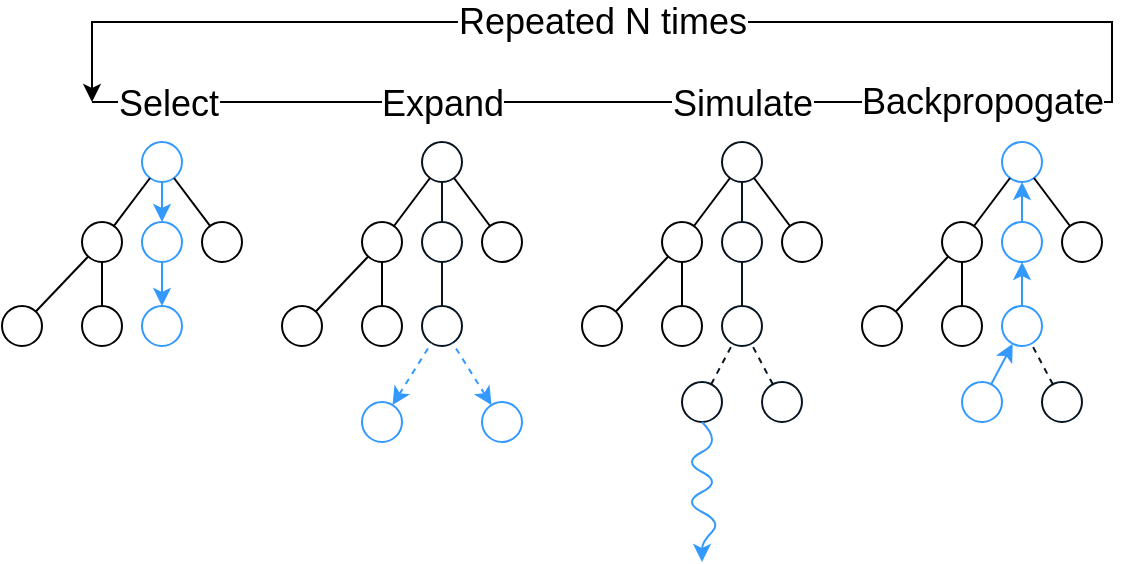 <mxfile version="24.4.0" type="github">
  <diagram name="Page-1" id="9p3UUd6QseOlP8Mw4b81">
    <mxGraphModel dx="754" dy="518" grid="1" gridSize="10" guides="1" tooltips="1" connect="1" arrows="1" fold="1" page="1" pageScale="1" pageWidth="850" pageHeight="1100" math="0" shadow="0">
      <root>
        <mxCell id="0" />
        <mxCell id="1" parent="0" />
        <mxCell id="vp9ZlPD4P-IvnhQoKdE9-3" value="" style="ellipse;whiteSpace=wrap;html=1;aspect=fixed;strokeColor=#3399FF;" vertex="1" parent="1">
          <mxGeometry x="150" y="230" width="20" height="20" as="geometry" />
        </mxCell>
        <mxCell id="vp9ZlPD4P-IvnhQoKdE9-4" value="" style="endArrow=none;html=1;rounded=0;" edge="1" parent="1" source="vp9ZlPD4P-IvnhQoKdE9-7" target="vp9ZlPD4P-IvnhQoKdE9-3">
          <mxGeometry width="50" height="50" relative="1" as="geometry">
            <mxPoint x="127" y="283" as="sourcePoint" />
            <mxPoint x="310" y="280" as="targetPoint" />
          </mxGeometry>
        </mxCell>
        <mxCell id="vp9ZlPD4P-IvnhQoKdE9-5" value="" style="endArrow=none;html=1;rounded=0;" edge="1" parent="1" source="vp9ZlPD4P-IvnhQoKdE9-8" target="vp9ZlPD4P-IvnhQoKdE9-3">
          <mxGeometry width="50" height="50" relative="1" as="geometry">
            <mxPoint x="220" y="320" as="sourcePoint" />
            <mxPoint x="230" y="230" as="targetPoint" />
          </mxGeometry>
        </mxCell>
        <mxCell id="vp9ZlPD4P-IvnhQoKdE9-7" value="" style="ellipse;whiteSpace=wrap;html=1;aspect=fixed;" vertex="1" parent="1">
          <mxGeometry x="120" y="270" width="20" height="20" as="geometry" />
        </mxCell>
        <mxCell id="vp9ZlPD4P-IvnhQoKdE9-8" value="" style="ellipse;whiteSpace=wrap;html=1;aspect=fixed;" vertex="1" parent="1">
          <mxGeometry x="180" y="270" width="20" height="20" as="geometry" />
        </mxCell>
        <mxCell id="vp9ZlPD4P-IvnhQoKdE9-18" value="" style="endArrow=none;html=1;rounded=0;strokeColor=#3399FF;strokeWidth=1;startArrow=classic;startFill=1;" edge="1" parent="1" source="vp9ZlPD4P-IvnhQoKdE9-19" target="vp9ZlPD4P-IvnhQoKdE9-3">
          <mxGeometry width="50" height="50" relative="1" as="geometry">
            <mxPoint x="160" y="290" as="sourcePoint" />
            <mxPoint x="290" y="280" as="targetPoint" />
          </mxGeometry>
        </mxCell>
        <mxCell id="vp9ZlPD4P-IvnhQoKdE9-19" value="" style="ellipse;whiteSpace=wrap;html=1;aspect=fixed;strokeColor=#3399FF;" vertex="1" parent="1">
          <mxGeometry x="150" y="270" width="20" height="20" as="geometry" />
        </mxCell>
        <mxCell id="vp9ZlPD4P-IvnhQoKdE9-32" value="" style="endArrow=none;html=1;rounded=0;" edge="1" parent="1" source="vp9ZlPD4P-IvnhQoKdE9-34" target="vp9ZlPD4P-IvnhQoKdE9-7">
          <mxGeometry width="50" height="50" relative="1" as="geometry">
            <mxPoint x="87" y="335" as="sourcePoint" />
            <mxPoint x="114" y="300" as="targetPoint" />
          </mxGeometry>
        </mxCell>
        <mxCell id="vp9ZlPD4P-IvnhQoKdE9-34" value="" style="ellipse;whiteSpace=wrap;html=1;aspect=fixed;" vertex="1" parent="1">
          <mxGeometry x="80" y="312" width="20" height="20" as="geometry" />
        </mxCell>
        <mxCell id="vp9ZlPD4P-IvnhQoKdE9-36" value="" style="endArrow=none;html=1;rounded=0;" edge="1" parent="1" source="vp9ZlPD4P-IvnhQoKdE9-37" target="vp9ZlPD4P-IvnhQoKdE9-7">
          <mxGeometry width="50" height="50" relative="1" as="geometry">
            <mxPoint x="120" y="342" as="sourcePoint" />
            <mxPoint x="170" y="340" as="targetPoint" />
          </mxGeometry>
        </mxCell>
        <mxCell id="vp9ZlPD4P-IvnhQoKdE9-37" value="" style="ellipse;whiteSpace=wrap;html=1;aspect=fixed;" vertex="1" parent="1">
          <mxGeometry x="120" y="312" width="20" height="20" as="geometry" />
        </mxCell>
        <mxCell id="vp9ZlPD4P-IvnhQoKdE9-39" value="" style="endArrow=none;html=1;rounded=0;strokeColor=#3399FF;strokeWidth=1;startArrow=classic;startFill=1;" edge="1" parent="1" source="vp9ZlPD4P-IvnhQoKdE9-40" target="vp9ZlPD4P-IvnhQoKdE9-19">
          <mxGeometry width="50" height="50" relative="1" as="geometry">
            <mxPoint x="160" y="342" as="sourcePoint" />
            <mxPoint x="130" y="310" as="targetPoint" />
          </mxGeometry>
        </mxCell>
        <mxCell id="vp9ZlPD4P-IvnhQoKdE9-40" value="" style="ellipse;whiteSpace=wrap;html=1;aspect=fixed;strokeColor=#3399FF;" vertex="1" parent="1">
          <mxGeometry x="150" y="312" width="20" height="20" as="geometry" />
        </mxCell>
        <mxCell id="vp9ZlPD4P-IvnhQoKdE9-74" value="" style="ellipse;whiteSpace=wrap;html=1;aspect=fixed;strokeColor=#071421;" vertex="1" parent="1">
          <mxGeometry x="290" y="230" width="20" height="20" as="geometry" />
        </mxCell>
        <mxCell id="vp9ZlPD4P-IvnhQoKdE9-75" value="" style="endArrow=none;html=1;rounded=0;" edge="1" parent="1" source="vp9ZlPD4P-IvnhQoKdE9-77" target="vp9ZlPD4P-IvnhQoKdE9-74">
          <mxGeometry width="50" height="50" relative="1" as="geometry">
            <mxPoint x="267" y="283" as="sourcePoint" />
            <mxPoint x="450" y="280" as="targetPoint" />
          </mxGeometry>
        </mxCell>
        <mxCell id="vp9ZlPD4P-IvnhQoKdE9-76" value="" style="endArrow=none;html=1;rounded=0;" edge="1" parent="1" source="vp9ZlPD4P-IvnhQoKdE9-78" target="vp9ZlPD4P-IvnhQoKdE9-74">
          <mxGeometry width="50" height="50" relative="1" as="geometry">
            <mxPoint x="360" y="320" as="sourcePoint" />
            <mxPoint x="370" y="230" as="targetPoint" />
          </mxGeometry>
        </mxCell>
        <mxCell id="vp9ZlPD4P-IvnhQoKdE9-77" value="" style="ellipse;whiteSpace=wrap;html=1;aspect=fixed;" vertex="1" parent="1">
          <mxGeometry x="260" y="270" width="20" height="20" as="geometry" />
        </mxCell>
        <mxCell id="vp9ZlPD4P-IvnhQoKdE9-78" value="" style="ellipse;whiteSpace=wrap;html=1;aspect=fixed;" vertex="1" parent="1">
          <mxGeometry x="320" y="270" width="20" height="20" as="geometry" />
        </mxCell>
        <mxCell id="vp9ZlPD4P-IvnhQoKdE9-79" value="" style="endArrow=none;html=1;rounded=0;strokeColor=#071421;" edge="1" parent="1" source="vp9ZlPD4P-IvnhQoKdE9-80" target="vp9ZlPD4P-IvnhQoKdE9-74">
          <mxGeometry width="50" height="50" relative="1" as="geometry">
            <mxPoint x="300" y="290" as="sourcePoint" />
            <mxPoint x="430" y="280" as="targetPoint" />
          </mxGeometry>
        </mxCell>
        <mxCell id="vp9ZlPD4P-IvnhQoKdE9-80" value="" style="ellipse;whiteSpace=wrap;html=1;aspect=fixed;strokeColor=#071421;" vertex="1" parent="1">
          <mxGeometry x="290" y="270" width="20" height="20" as="geometry" />
        </mxCell>
        <mxCell id="vp9ZlPD4P-IvnhQoKdE9-81" value="" style="endArrow=none;html=1;rounded=0;" edge="1" parent="1" source="vp9ZlPD4P-IvnhQoKdE9-82" target="vp9ZlPD4P-IvnhQoKdE9-77">
          <mxGeometry width="50" height="50" relative="1" as="geometry">
            <mxPoint x="227" y="335" as="sourcePoint" />
            <mxPoint x="254" y="300" as="targetPoint" />
          </mxGeometry>
        </mxCell>
        <mxCell id="vp9ZlPD4P-IvnhQoKdE9-82" value="" style="ellipse;whiteSpace=wrap;html=1;aspect=fixed;" vertex="1" parent="1">
          <mxGeometry x="220" y="312" width="20" height="20" as="geometry" />
        </mxCell>
        <mxCell id="vp9ZlPD4P-IvnhQoKdE9-83" value="" style="endArrow=none;html=1;rounded=0;" edge="1" parent="1" source="vp9ZlPD4P-IvnhQoKdE9-84" target="vp9ZlPD4P-IvnhQoKdE9-77">
          <mxGeometry width="50" height="50" relative="1" as="geometry">
            <mxPoint x="260" y="342" as="sourcePoint" />
            <mxPoint x="310" y="340" as="targetPoint" />
          </mxGeometry>
        </mxCell>
        <mxCell id="vp9ZlPD4P-IvnhQoKdE9-84" value="" style="ellipse;whiteSpace=wrap;html=1;aspect=fixed;" vertex="1" parent="1">
          <mxGeometry x="260" y="312" width="20" height="20" as="geometry" />
        </mxCell>
        <mxCell id="vp9ZlPD4P-IvnhQoKdE9-85" value="" style="endArrow=none;html=1;rounded=0;strokeColor=#071421;" edge="1" parent="1" source="vp9ZlPD4P-IvnhQoKdE9-86" target="vp9ZlPD4P-IvnhQoKdE9-80">
          <mxGeometry width="50" height="50" relative="1" as="geometry">
            <mxPoint x="300" y="342" as="sourcePoint" />
            <mxPoint x="270" y="310" as="targetPoint" />
          </mxGeometry>
        </mxCell>
        <mxCell id="vp9ZlPD4P-IvnhQoKdE9-86" value="" style="ellipse;whiteSpace=wrap;html=1;aspect=fixed;strokeColor=#071421;" vertex="1" parent="1">
          <mxGeometry x="290" y="312" width="20" height="20" as="geometry" />
        </mxCell>
        <mxCell id="vp9ZlPD4P-IvnhQoKdE9-88" value="" style="endArrow=none;html=1;rounded=0;strokeColor=#3399FF;dashed=1;startArrow=classic;startFill=1;" edge="1" parent="1" source="vp9ZlPD4P-IvnhQoKdE9-89" target="vp9ZlPD4P-IvnhQoKdE9-86">
          <mxGeometry width="50" height="50" relative="1" as="geometry">
            <mxPoint x="267" y="380" as="sourcePoint" />
            <mxPoint x="303" y="332" as="targetPoint" />
          </mxGeometry>
        </mxCell>
        <mxCell id="vp9ZlPD4P-IvnhQoKdE9-89" value="" style="ellipse;whiteSpace=wrap;html=1;aspect=fixed;strokeColor=#3399FF;" vertex="1" parent="1">
          <mxGeometry x="260" y="360" width="20" height="20" as="geometry" />
        </mxCell>
        <mxCell id="vp9ZlPD4P-IvnhQoKdE9-90" value="" style="endArrow=none;html=1;rounded=0;strokeColor=#3399FF;dashed=1;startArrow=classic;startFill=1;" edge="1" parent="1" source="vp9ZlPD4P-IvnhQoKdE9-91" target="vp9ZlPD4P-IvnhQoKdE9-86">
          <mxGeometry width="50" height="50" relative="1" as="geometry">
            <mxPoint x="300" y="387" as="sourcePoint" />
            <mxPoint x="310" y="335" as="targetPoint" />
          </mxGeometry>
        </mxCell>
        <mxCell id="vp9ZlPD4P-IvnhQoKdE9-91" value="" style="ellipse;whiteSpace=wrap;html=1;aspect=fixed;strokeColor=#3399FF;" vertex="1" parent="1">
          <mxGeometry x="320" y="360" width="20" height="20" as="geometry" />
        </mxCell>
        <mxCell id="vp9ZlPD4P-IvnhQoKdE9-92" value="" style="ellipse;whiteSpace=wrap;html=1;aspect=fixed;strokeColor=#071421;" vertex="1" parent="1">
          <mxGeometry x="440" y="230" width="20" height="20" as="geometry" />
        </mxCell>
        <mxCell id="vp9ZlPD4P-IvnhQoKdE9-93" value="" style="endArrow=none;html=1;rounded=0;" edge="1" parent="1" source="vp9ZlPD4P-IvnhQoKdE9-95" target="vp9ZlPD4P-IvnhQoKdE9-92">
          <mxGeometry width="50" height="50" relative="1" as="geometry">
            <mxPoint x="417" y="283" as="sourcePoint" />
            <mxPoint x="600" y="280" as="targetPoint" />
          </mxGeometry>
        </mxCell>
        <mxCell id="vp9ZlPD4P-IvnhQoKdE9-94" value="" style="endArrow=none;html=1;rounded=0;" edge="1" parent="1" source="vp9ZlPD4P-IvnhQoKdE9-96" target="vp9ZlPD4P-IvnhQoKdE9-92">
          <mxGeometry width="50" height="50" relative="1" as="geometry">
            <mxPoint x="510" y="320" as="sourcePoint" />
            <mxPoint x="520" y="230" as="targetPoint" />
          </mxGeometry>
        </mxCell>
        <mxCell id="vp9ZlPD4P-IvnhQoKdE9-95" value="" style="ellipse;whiteSpace=wrap;html=1;aspect=fixed;" vertex="1" parent="1">
          <mxGeometry x="410" y="270" width="20" height="20" as="geometry" />
        </mxCell>
        <mxCell id="vp9ZlPD4P-IvnhQoKdE9-96" value="" style="ellipse;whiteSpace=wrap;html=1;aspect=fixed;" vertex="1" parent="1">
          <mxGeometry x="470" y="270" width="20" height="20" as="geometry" />
        </mxCell>
        <mxCell id="vp9ZlPD4P-IvnhQoKdE9-97" value="" style="endArrow=none;html=1;rounded=0;strokeColor=#071421;" edge="1" parent="1" source="vp9ZlPD4P-IvnhQoKdE9-98" target="vp9ZlPD4P-IvnhQoKdE9-92">
          <mxGeometry width="50" height="50" relative="1" as="geometry">
            <mxPoint x="450" y="290" as="sourcePoint" />
            <mxPoint x="580" y="280" as="targetPoint" />
          </mxGeometry>
        </mxCell>
        <mxCell id="vp9ZlPD4P-IvnhQoKdE9-98" value="" style="ellipse;whiteSpace=wrap;html=1;aspect=fixed;strokeColor=#071421;" vertex="1" parent="1">
          <mxGeometry x="440" y="270" width="20" height="20" as="geometry" />
        </mxCell>
        <mxCell id="vp9ZlPD4P-IvnhQoKdE9-99" value="" style="endArrow=none;html=1;rounded=0;" edge="1" parent="1" source="vp9ZlPD4P-IvnhQoKdE9-100" target="vp9ZlPD4P-IvnhQoKdE9-95">
          <mxGeometry width="50" height="50" relative="1" as="geometry">
            <mxPoint x="377" y="335" as="sourcePoint" />
            <mxPoint x="404" y="300" as="targetPoint" />
          </mxGeometry>
        </mxCell>
        <mxCell id="vp9ZlPD4P-IvnhQoKdE9-100" value="" style="ellipse;whiteSpace=wrap;html=1;aspect=fixed;" vertex="1" parent="1">
          <mxGeometry x="370" y="312" width="20" height="20" as="geometry" />
        </mxCell>
        <mxCell id="vp9ZlPD4P-IvnhQoKdE9-101" value="" style="endArrow=none;html=1;rounded=0;" edge="1" parent="1" source="vp9ZlPD4P-IvnhQoKdE9-102" target="vp9ZlPD4P-IvnhQoKdE9-95">
          <mxGeometry width="50" height="50" relative="1" as="geometry">
            <mxPoint x="410" y="342" as="sourcePoint" />
            <mxPoint x="460" y="340" as="targetPoint" />
          </mxGeometry>
        </mxCell>
        <mxCell id="vp9ZlPD4P-IvnhQoKdE9-102" value="" style="ellipse;whiteSpace=wrap;html=1;aspect=fixed;" vertex="1" parent="1">
          <mxGeometry x="410" y="312" width="20" height="20" as="geometry" />
        </mxCell>
        <mxCell id="vp9ZlPD4P-IvnhQoKdE9-103" value="" style="endArrow=none;html=1;rounded=0;strokeColor=#071421;" edge="1" parent="1" source="vp9ZlPD4P-IvnhQoKdE9-104" target="vp9ZlPD4P-IvnhQoKdE9-98">
          <mxGeometry width="50" height="50" relative="1" as="geometry">
            <mxPoint x="450" y="342" as="sourcePoint" />
            <mxPoint x="420" y="310" as="targetPoint" />
          </mxGeometry>
        </mxCell>
        <mxCell id="vp9ZlPD4P-IvnhQoKdE9-104" value="" style="ellipse;whiteSpace=wrap;html=1;aspect=fixed;strokeColor=#071421;" vertex="1" parent="1">
          <mxGeometry x="440" y="312" width="20" height="20" as="geometry" />
        </mxCell>
        <mxCell id="vp9ZlPD4P-IvnhQoKdE9-105" value="" style="endArrow=none;html=1;rounded=0;strokeColor=#071421;dashed=1;" edge="1" parent="1" source="vp9ZlPD4P-IvnhQoKdE9-106" target="vp9ZlPD4P-IvnhQoKdE9-104">
          <mxGeometry width="50" height="50" relative="1" as="geometry">
            <mxPoint x="417" y="380" as="sourcePoint" />
            <mxPoint x="453" y="332" as="targetPoint" />
          </mxGeometry>
        </mxCell>
        <mxCell id="vp9ZlPD4P-IvnhQoKdE9-106" value="" style="ellipse;whiteSpace=wrap;html=1;aspect=fixed;strokeColor=#071421;" vertex="1" parent="1">
          <mxGeometry x="420" y="350" width="20" height="20" as="geometry" />
        </mxCell>
        <mxCell id="vp9ZlPD4P-IvnhQoKdE9-107" value="" style="endArrow=none;html=1;rounded=0;strokeColor=#071421;dashed=1;" edge="1" parent="1" source="vp9ZlPD4P-IvnhQoKdE9-108" target="vp9ZlPD4P-IvnhQoKdE9-104">
          <mxGeometry width="50" height="50" relative="1" as="geometry">
            <mxPoint x="450" y="387" as="sourcePoint" />
            <mxPoint x="460" y="335" as="targetPoint" />
          </mxGeometry>
        </mxCell>
        <mxCell id="vp9ZlPD4P-IvnhQoKdE9-108" value="" style="ellipse;whiteSpace=wrap;html=1;aspect=fixed;strokeColor=#071421;" vertex="1" parent="1">
          <mxGeometry x="460" y="350" width="20" height="20" as="geometry" />
        </mxCell>
        <mxCell id="vp9ZlPD4P-IvnhQoKdE9-110" value="" style="endArrow=classic;html=1;rounded=0;strokeWidth=1;curved=1;exitX=0.5;exitY=1;exitDx=0;exitDy=0;strokeColor=#3399FF;" edge="1" parent="1" source="vp9ZlPD4P-IvnhQoKdE9-106">
          <mxGeometry width="50" height="50" relative="1" as="geometry">
            <mxPoint x="370" y="340" as="sourcePoint" />
            <mxPoint x="430" y="440" as="targetPoint" />
            <Array as="points">
              <mxPoint x="440" y="380" />
              <mxPoint x="420" y="390" />
              <mxPoint x="440" y="400" />
              <mxPoint x="420" y="410" />
              <mxPoint x="440" y="420" />
              <mxPoint x="430" y="430" />
            </Array>
          </mxGeometry>
        </mxCell>
        <mxCell id="vp9ZlPD4P-IvnhQoKdE9-139" value="" style="ellipse;whiteSpace=wrap;html=1;aspect=fixed;strokeColor=#3399FF;" vertex="1" parent="1">
          <mxGeometry x="580" y="230" width="20" height="20" as="geometry" />
        </mxCell>
        <mxCell id="vp9ZlPD4P-IvnhQoKdE9-140" value="" style="endArrow=none;html=1;rounded=0;" edge="1" parent="1" source="vp9ZlPD4P-IvnhQoKdE9-142" target="vp9ZlPD4P-IvnhQoKdE9-139">
          <mxGeometry width="50" height="50" relative="1" as="geometry">
            <mxPoint x="557" y="283" as="sourcePoint" />
            <mxPoint x="740" y="280" as="targetPoint" />
          </mxGeometry>
        </mxCell>
        <mxCell id="vp9ZlPD4P-IvnhQoKdE9-141" value="" style="endArrow=none;html=1;rounded=0;" edge="1" parent="1" source="vp9ZlPD4P-IvnhQoKdE9-143" target="vp9ZlPD4P-IvnhQoKdE9-139">
          <mxGeometry width="50" height="50" relative="1" as="geometry">
            <mxPoint x="650" y="320" as="sourcePoint" />
            <mxPoint x="660" y="230" as="targetPoint" />
          </mxGeometry>
        </mxCell>
        <mxCell id="vp9ZlPD4P-IvnhQoKdE9-142" value="" style="ellipse;whiteSpace=wrap;html=1;aspect=fixed;" vertex="1" parent="1">
          <mxGeometry x="550" y="270" width="20" height="20" as="geometry" />
        </mxCell>
        <mxCell id="vp9ZlPD4P-IvnhQoKdE9-143" value="" style="ellipse;whiteSpace=wrap;html=1;aspect=fixed;" vertex="1" parent="1">
          <mxGeometry x="610" y="270" width="20" height="20" as="geometry" />
        </mxCell>
        <mxCell id="vp9ZlPD4P-IvnhQoKdE9-144" value="" style="endArrow=classic;html=1;rounded=0;strokeColor=#3399FF;endFill=1;" edge="1" parent="1" source="vp9ZlPD4P-IvnhQoKdE9-145" target="vp9ZlPD4P-IvnhQoKdE9-139">
          <mxGeometry width="50" height="50" relative="1" as="geometry">
            <mxPoint x="590" y="290" as="sourcePoint" />
            <mxPoint x="720" y="280" as="targetPoint" />
          </mxGeometry>
        </mxCell>
        <mxCell id="vp9ZlPD4P-IvnhQoKdE9-145" value="" style="ellipse;whiteSpace=wrap;html=1;aspect=fixed;strokeColor=#3399FF;" vertex="1" parent="1">
          <mxGeometry x="580" y="270" width="20" height="20" as="geometry" />
        </mxCell>
        <mxCell id="vp9ZlPD4P-IvnhQoKdE9-146" value="" style="endArrow=none;html=1;rounded=0;" edge="1" parent="1" source="vp9ZlPD4P-IvnhQoKdE9-147" target="vp9ZlPD4P-IvnhQoKdE9-142">
          <mxGeometry width="50" height="50" relative="1" as="geometry">
            <mxPoint x="517" y="335" as="sourcePoint" />
            <mxPoint x="544" y="300" as="targetPoint" />
          </mxGeometry>
        </mxCell>
        <mxCell id="vp9ZlPD4P-IvnhQoKdE9-147" value="" style="ellipse;whiteSpace=wrap;html=1;aspect=fixed;" vertex="1" parent="1">
          <mxGeometry x="510" y="312" width="20" height="20" as="geometry" />
        </mxCell>
        <mxCell id="vp9ZlPD4P-IvnhQoKdE9-148" value="" style="endArrow=none;html=1;rounded=0;" edge="1" parent="1" source="vp9ZlPD4P-IvnhQoKdE9-149" target="vp9ZlPD4P-IvnhQoKdE9-142">
          <mxGeometry width="50" height="50" relative="1" as="geometry">
            <mxPoint x="550" y="342" as="sourcePoint" />
            <mxPoint x="600" y="340" as="targetPoint" />
          </mxGeometry>
        </mxCell>
        <mxCell id="vp9ZlPD4P-IvnhQoKdE9-149" value="" style="ellipse;whiteSpace=wrap;html=1;aspect=fixed;" vertex="1" parent="1">
          <mxGeometry x="550" y="312" width="20" height="20" as="geometry" />
        </mxCell>
        <mxCell id="vp9ZlPD4P-IvnhQoKdE9-150" value="" style="endArrow=classic;html=1;rounded=0;strokeColor=#3399FF;endFill=1;" edge="1" parent="1" source="vp9ZlPD4P-IvnhQoKdE9-151" target="vp9ZlPD4P-IvnhQoKdE9-145">
          <mxGeometry width="50" height="50" relative="1" as="geometry">
            <mxPoint x="590" y="342" as="sourcePoint" />
            <mxPoint x="560" y="310" as="targetPoint" />
          </mxGeometry>
        </mxCell>
        <mxCell id="vp9ZlPD4P-IvnhQoKdE9-151" value="" style="ellipse;whiteSpace=wrap;html=1;aspect=fixed;strokeColor=#3399FF;" vertex="1" parent="1">
          <mxGeometry x="580" y="312" width="20" height="20" as="geometry" />
        </mxCell>
        <mxCell id="vp9ZlPD4P-IvnhQoKdE9-152" value="" style="endArrow=classic;html=1;rounded=0;strokeColor=#3399FF;startArrow=none;startFill=0;endFill=1;" edge="1" parent="1" source="vp9ZlPD4P-IvnhQoKdE9-153" target="vp9ZlPD4P-IvnhQoKdE9-151">
          <mxGeometry width="50" height="50" relative="1" as="geometry">
            <mxPoint x="557" y="380" as="sourcePoint" />
            <mxPoint x="593" y="332" as="targetPoint" />
          </mxGeometry>
        </mxCell>
        <mxCell id="vp9ZlPD4P-IvnhQoKdE9-153" value="" style="ellipse;whiteSpace=wrap;html=1;aspect=fixed;strokeColor=#3399FF;" vertex="1" parent="1">
          <mxGeometry x="560" y="350" width="20" height="20" as="geometry" />
        </mxCell>
        <mxCell id="vp9ZlPD4P-IvnhQoKdE9-154" value="" style="endArrow=none;html=1;rounded=0;strokeColor=#071421;dashed=1;" edge="1" parent="1" source="vp9ZlPD4P-IvnhQoKdE9-155" target="vp9ZlPD4P-IvnhQoKdE9-151">
          <mxGeometry width="50" height="50" relative="1" as="geometry">
            <mxPoint x="590" y="387" as="sourcePoint" />
            <mxPoint x="600" y="335" as="targetPoint" />
          </mxGeometry>
        </mxCell>
        <mxCell id="vp9ZlPD4P-IvnhQoKdE9-155" value="" style="ellipse;whiteSpace=wrap;html=1;aspect=fixed;strokeColor=#071421;" vertex="1" parent="1">
          <mxGeometry x="600" y="350" width="20" height="20" as="geometry" />
        </mxCell>
        <mxCell id="vp9ZlPD4P-IvnhQoKdE9-159" value="" style="endArrow=classic;html=1;rounded=0;" edge="1" parent="1">
          <mxGeometry width="50" height="50" relative="1" as="geometry">
            <mxPoint x="125" y="210" as="sourcePoint" />
            <mxPoint x="125" y="210" as="targetPoint" />
            <Array as="points">
              <mxPoint x="635" y="210" />
              <mxPoint x="635" y="170" />
              <mxPoint x="125" y="170" />
            </Array>
          </mxGeometry>
        </mxCell>
        <mxCell id="vp9ZlPD4P-IvnhQoKdE9-160" value="&lt;div style=&quot;font-size: 18px;&quot;&gt;Select&lt;/div&gt;" style="edgeLabel;html=1;align=center;verticalAlign=middle;resizable=0;points=[];fontSize=18;" vertex="1" connectable="0" parent="vp9ZlPD4P-IvnhQoKdE9-159">
          <mxGeometry x="-0.931" y="-1" relative="1" as="geometry">
            <mxPoint as="offset" />
          </mxGeometry>
        </mxCell>
        <mxCell id="vp9ZlPD4P-IvnhQoKdE9-161" value="Expand" style="edgeLabel;html=1;align=center;verticalAlign=middle;resizable=0;points=[];fontSize=18;" vertex="1" connectable="0" parent="vp9ZlPD4P-IvnhQoKdE9-159">
          <mxGeometry x="-0.702" y="-1" relative="1" as="geometry">
            <mxPoint x="11" as="offset" />
          </mxGeometry>
        </mxCell>
        <mxCell id="vp9ZlPD4P-IvnhQoKdE9-162" value="Simulate" style="edgeLabel;html=1;align=center;verticalAlign=middle;resizable=0;points=[];fontSize=18;" vertex="1" connectable="0" parent="vp9ZlPD4P-IvnhQoKdE9-159">
          <mxGeometry x="-0.439" y="-1" relative="1" as="geometry">
            <mxPoint x="16" as="offset" />
          </mxGeometry>
        </mxCell>
        <mxCell id="vp9ZlPD4P-IvnhQoKdE9-163" value="Backpropogate" style="edgeLabel;html=1;align=center;verticalAlign=middle;resizable=0;points=[];fontSize=18;" vertex="1" connectable="0" parent="vp9ZlPD4P-IvnhQoKdE9-159">
          <mxGeometry x="-0.189" relative="1" as="geometry">
            <mxPoint x="-1" as="offset" />
          </mxGeometry>
        </mxCell>
        <mxCell id="vp9ZlPD4P-IvnhQoKdE9-164" value="Repeated N times" style="edgeLabel;html=1;align=center;verticalAlign=middle;resizable=0;points=[];fontSize=18;" vertex="1" connectable="0" parent="vp9ZlPD4P-IvnhQoKdE9-159">
          <mxGeometry x="0.599" relative="1" as="geometry">
            <mxPoint x="74" as="offset" />
          </mxGeometry>
        </mxCell>
      </root>
    </mxGraphModel>
  </diagram>
</mxfile>
